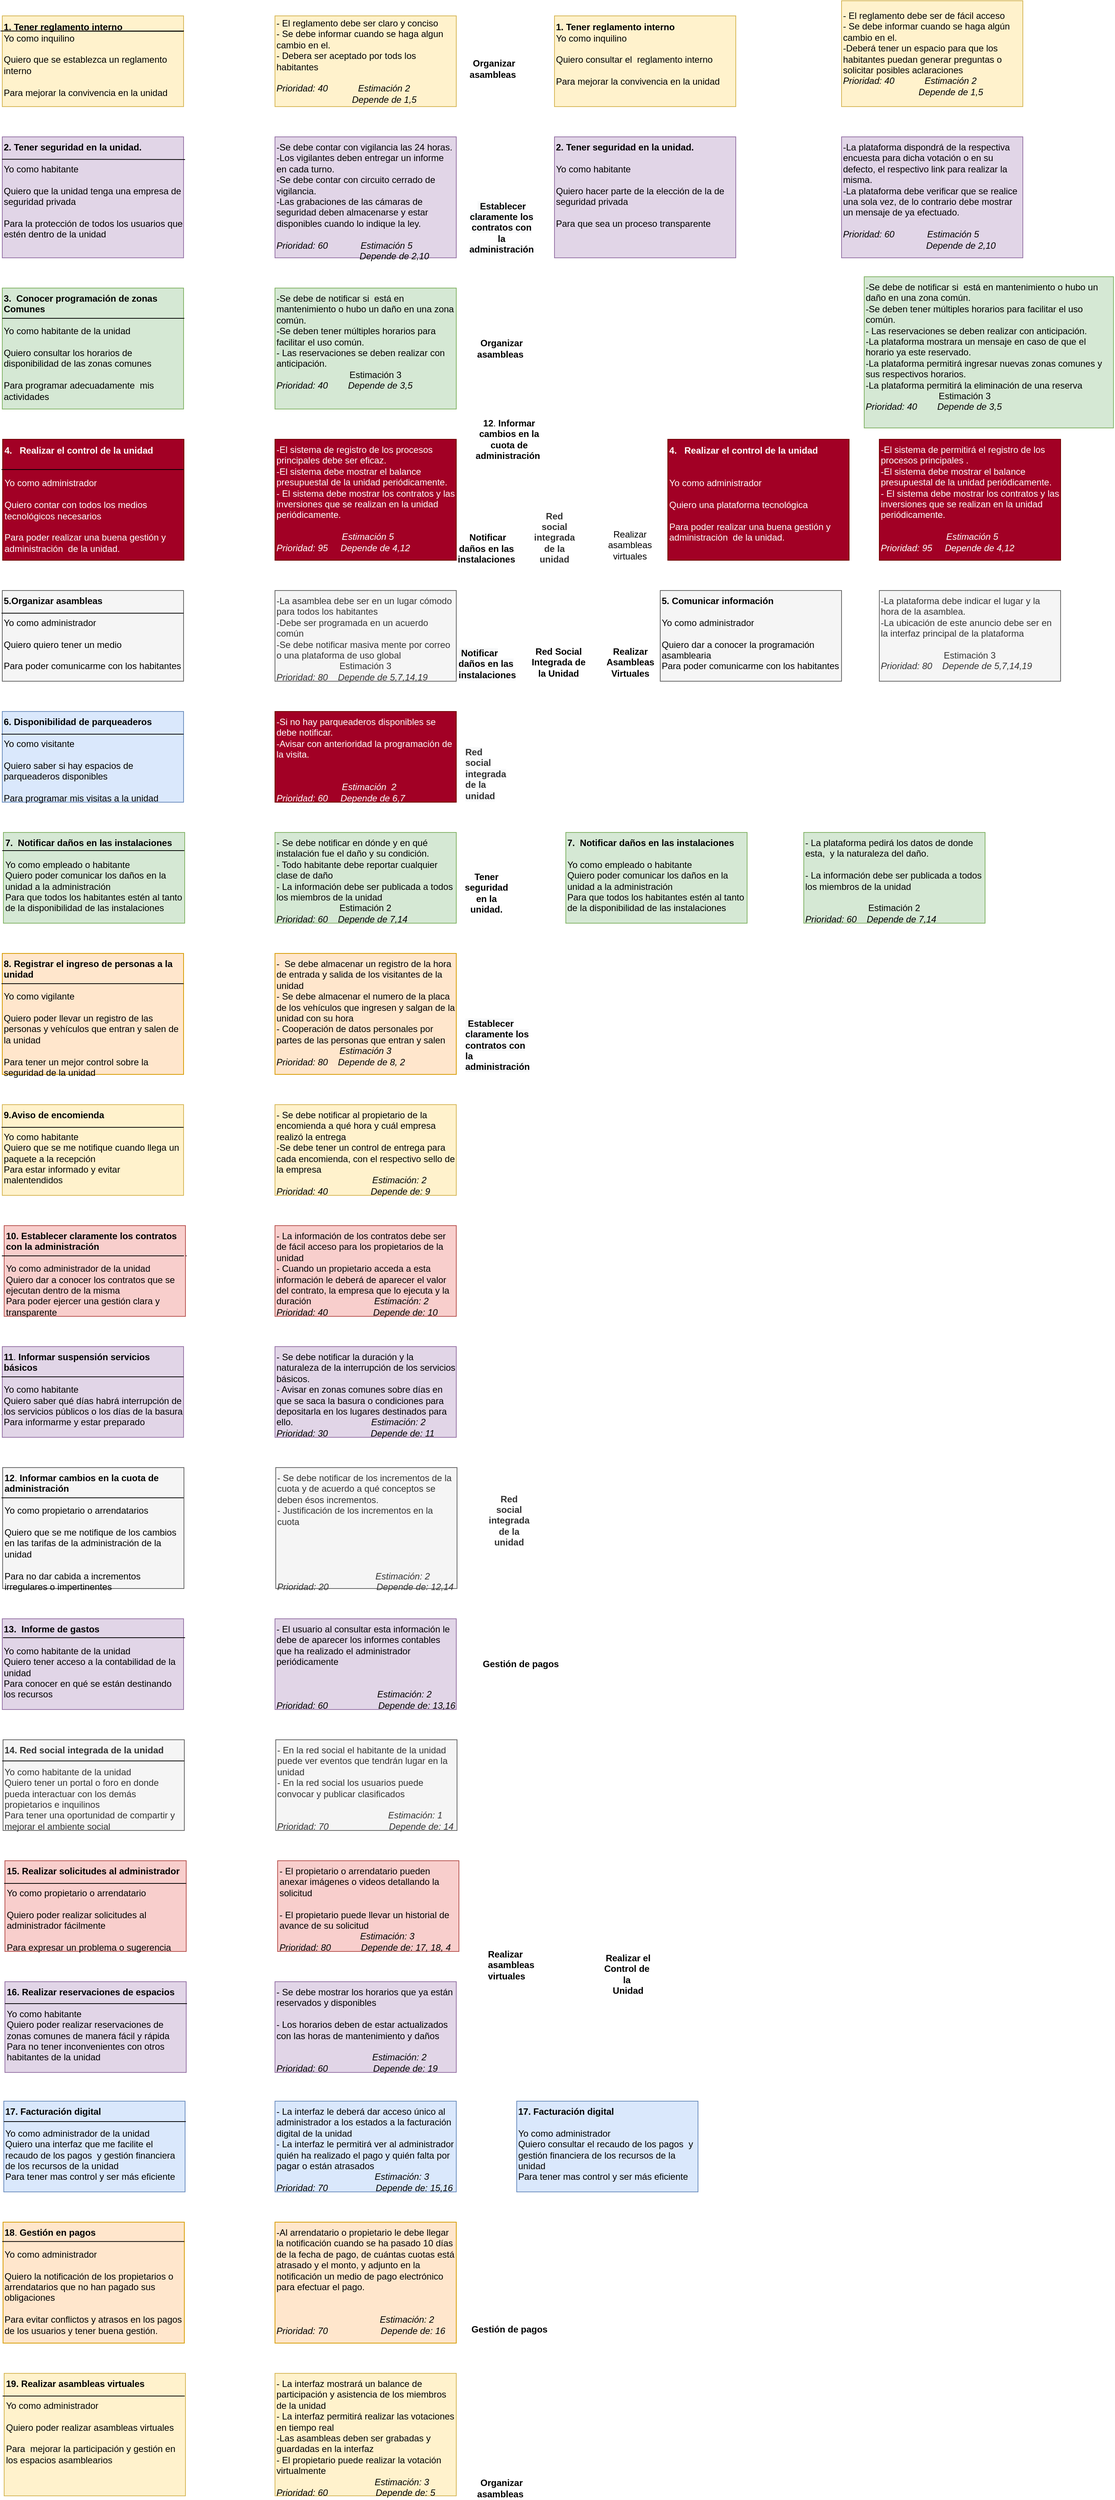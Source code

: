 <mxfile version="13.6.5" type="github">
  <diagram id="wNBqWbaNxDe87QmoSqn4" name="Page-1">
    <mxGraphModel dx="845" dy="347" grid="1" gridSize="10" guides="1" tooltips="1" connect="1" arrows="1" fold="1" page="1" pageScale="1" pageWidth="827" pageHeight="1169" math="0" shadow="0">
      <root>
        <mxCell id="0" />
        <mxCell id="1" parent="0" />
        <mxCell id="svupegZ1BK7ZTZ6G6fqw-2" value="- El reglamento debe ser claro y conciso&lt;br&gt;- Se debe informar cuando se haga algun cambio en el.&lt;br&gt;- Debera ser aceptado por tods los habitantes&lt;br&gt;&lt;br&gt;&lt;i&gt;Prioridad: 40&amp;nbsp; &amp;nbsp; &amp;nbsp; &amp;nbsp; &amp;nbsp; &amp;nbsp; Estimación 2&lt;br&gt;&amp;nbsp; &amp;nbsp; &amp;nbsp; &amp;nbsp; &amp;nbsp; &amp;nbsp; &amp;nbsp; &amp;nbsp; &amp;nbsp; &amp;nbsp; &amp;nbsp; &amp;nbsp; &amp;nbsp; &amp;nbsp; &amp;nbsp; Depende de 1,5&lt;/i&gt;" style="rounded=0;whiteSpace=wrap;html=1;align=left;fillColor=#fff2cc;strokeColor=#d6b656;" parent="1" vertex="1">
          <mxGeometry x="400" y="40" width="240" height="120" as="geometry" />
        </mxCell>
        <mxCell id="svupegZ1BK7ZTZ6G6fqw-10" value="-Se debe contar con vigilancia las 24 horas.&lt;br&gt;-Los vigilantes deben entregar un informe en cada turno.&lt;br&gt;-Se debe contar con circuito cerrado de vigilancia.&lt;br&gt;-Las grabaciones de las cámaras de seguridad deben almacenarse y estar disponibles cuando lo indique la ley.&lt;br&gt;&lt;br&gt;&lt;i&gt;Prioridad: 60&amp;nbsp; &amp;nbsp; &amp;nbsp; &amp;nbsp; &amp;nbsp; &amp;nbsp; &amp;nbsp;Estimación 5&amp;nbsp; &amp;nbsp; &amp;nbsp; &amp;nbsp; &amp;nbsp;&lt;br&gt;&amp;nbsp; &amp;nbsp; &amp;nbsp; &amp;nbsp; &amp;nbsp; &amp;nbsp; &amp;nbsp; &amp;nbsp; &amp;nbsp; &amp;nbsp; &amp;nbsp; &amp;nbsp; &amp;nbsp; &amp;nbsp; &amp;nbsp; &amp;nbsp; &amp;nbsp;Depende de 2,10&lt;br&gt;&lt;br&gt;&lt;/i&gt;" style="rounded=0;whiteSpace=wrap;html=1;align=left;labelPosition=center;verticalLabelPosition=middle;verticalAlign=top;labelBackgroundColor=none;labelBorderColor=none;fillColor=#e1d5e7;strokeColor=#9673a6;" parent="1" vertex="1">
          <mxGeometry x="400" y="200" width="240" height="160" as="geometry" />
        </mxCell>
        <mxCell id="svupegZ1BK7ZTZ6G6fqw-12" value="-Se debe de notificar si&amp;nbsp; está en mantenimiento o hubo un daño en una zona común.&lt;br&gt;-Se deben tener múltiples horarios para facilitar el uso común.&lt;br&gt;- Las reservaciones se deben realizar con anticipación.&lt;br&gt;&amp;nbsp; &amp;nbsp; &amp;nbsp; &amp;nbsp; &amp;nbsp; &amp;nbsp; &amp;nbsp; &amp;nbsp; &amp;nbsp; &amp;nbsp; &amp;nbsp; &amp;nbsp; &amp;nbsp; &amp;nbsp; &amp;nbsp;Estimación 3&lt;br&gt;&lt;i&gt;Prioridad: 40&amp;nbsp; &amp;nbsp; &amp;nbsp; &amp;nbsp; Depende de 3,5&lt;/i&gt;" style="rounded=0;whiteSpace=wrap;html=1;align=left;labelPosition=center;verticalLabelPosition=middle;verticalAlign=top;labelBackgroundColor=none;labelBorderColor=none;fillColor=#d5e8d4;strokeColor=#82b366;" parent="1" vertex="1">
          <mxGeometry x="400" y="400" width="240" height="160" as="geometry" />
        </mxCell>
        <mxCell id="svupegZ1BK7ZTZ6G6fqw-14" value="-El sistema de registro de los procesos principales debe ser eficaz.&lt;br&gt;-El sistema debe mostrar el balance presupuestal de la unidad periódicamente.&lt;br&gt;- El sistema debe mostrar los contratos y las inversiones que se realizan en la unidad periódicamente.&lt;br&gt;&lt;br&gt;&lt;i&gt;&amp;nbsp; &amp;nbsp; &amp;nbsp; &amp;nbsp; &amp;nbsp; &amp;nbsp; &amp;nbsp; &amp;nbsp; &amp;nbsp; &amp;nbsp; &amp;nbsp; &amp;nbsp; &amp;nbsp; Estimación&amp;nbsp;5&lt;br&gt;Prioridad: 95&amp;nbsp; &amp;nbsp; &amp;nbsp;Depende de 4,12&lt;/i&gt;" style="rounded=0;whiteSpace=wrap;html=1;align=left;labelPosition=center;verticalLabelPosition=middle;verticalAlign=top;labelBackgroundColor=none;labelBorderColor=none;fillColor=#a20025;strokeColor=#6F0000;fontColor=#ffffff;" parent="1" vertex="1">
          <mxGeometry x="400" y="600" width="240" height="160" as="geometry" />
        </mxCell>
        <mxCell id="svupegZ1BK7ZTZ6G6fqw-16" value="-La asamblea debe ser en un lugar cómodo para todos los habitantes&lt;br&gt;-Debe ser programada en un acuerdo común&lt;br&gt;-Se debe notificar masiva mente por correo o una plataforma de uso global&lt;br&gt;&amp;nbsp; &amp;nbsp; &amp;nbsp; &amp;nbsp; &amp;nbsp; &amp;nbsp; &amp;nbsp; &amp;nbsp; &amp;nbsp; &amp;nbsp; &amp;nbsp; &amp;nbsp; &amp;nbsp;Estimación 3&amp;nbsp;&lt;br&gt;&lt;i&gt;Prioridad: 80&amp;nbsp; &amp;nbsp; Depende de 5,7,14,19&lt;/i&gt;" style="rounded=0;whiteSpace=wrap;html=1;align=left;labelPosition=center;verticalLabelPosition=middle;verticalAlign=top;labelBackgroundColor=none;labelBorderColor=none;fillColor=#f5f5f5;strokeColor=#666666;fontColor=#333333;" parent="1" vertex="1">
          <mxGeometry x="400" y="800" width="240" height="120" as="geometry" />
        </mxCell>
        <mxCell id="svupegZ1BK7ZTZ6G6fqw-19" value="-Si no hay parqueaderos disponibles se debe notificar.&lt;br&gt;-Avisar con anterioridad la programación de la visita.&lt;br&gt;&lt;br&gt;&lt;i&gt;&lt;br&gt;&amp;nbsp; &amp;nbsp; &amp;nbsp; &amp;nbsp; &amp;nbsp; &amp;nbsp; &amp;nbsp; &amp;nbsp; &amp;nbsp; &amp;nbsp; &amp;nbsp; &amp;nbsp; &amp;nbsp; Estimación&amp;nbsp; 2&amp;nbsp;&lt;br&gt;Prioridad: 60&amp;nbsp; &amp;nbsp; &amp;nbsp;Depende de 6,7&lt;/i&gt;" style="rounded=0;whiteSpace=wrap;html=1;align=left;labelPosition=center;verticalLabelPosition=middle;verticalAlign=top;labelBackgroundColor=none;labelBorderColor=none;fillColor=#a20025;strokeColor=#6F0000;fontColor=#ffffff;" parent="1" vertex="1">
          <mxGeometry x="400" y="960" width="240" height="120" as="geometry" />
        </mxCell>
        <mxCell id="GmmOpCF_TdwQESO5ywc--2" value="- Se debe notificar en dónde y en qué instalación fue el daño y su condición.&lt;br&gt;- Todo habitante debe reportar cualquier clase de daño&lt;br&gt;- La información debe ser publicada a todos los miembros de la unidad&lt;br&gt;&amp;nbsp; &amp;nbsp; &amp;nbsp; &amp;nbsp; &amp;nbsp; &amp;nbsp; &amp;nbsp; &amp;nbsp; &amp;nbsp; &amp;nbsp; &amp;nbsp; &amp;nbsp; &amp;nbsp;Estimación 2&lt;br&gt;&lt;i&gt;Prioridad: 60&amp;nbsp; &amp;nbsp; Depende de 7,14&lt;/i&gt;" style="rounded=0;whiteSpace=wrap;html=1;align=left;labelPosition=center;verticalLabelPosition=middle;verticalAlign=top;labelBackgroundColor=none;labelBorderColor=none;fillColor=#d5e8d4;strokeColor=#82b366;" parent="1" vertex="1">
          <mxGeometry x="400" y="1120" width="240" height="120" as="geometry" />
        </mxCell>
        <mxCell id="GmmOpCF_TdwQESO5ywc--4" value="-&amp;nbsp; Se debe almacenar un registro de la hora de entrada y salida de los visitantes de la unidad&amp;nbsp;&lt;br&gt;- Se debe almacenar el numero de la placa de los vehículos que ingresen y salgan de la unidad con su hora&lt;br&gt;- Cooperación de datos personales por partes de las personas que entran y salen&amp;nbsp;&lt;br&gt;&lt;i&gt;&amp;nbsp; &amp;nbsp; &amp;nbsp; &amp;nbsp; &amp;nbsp; &amp;nbsp; &amp;nbsp; &amp;nbsp; &amp;nbsp; &amp;nbsp; &amp;nbsp; &amp;nbsp; &amp;nbsp;Estimación 3&lt;br&gt;Prioridad: 80&amp;nbsp; &amp;nbsp; Depende de 8, 2&lt;/i&gt;" style="rounded=0;whiteSpace=wrap;html=1;align=left;labelPosition=center;verticalLabelPosition=middle;verticalAlign=top;labelBackgroundColor=none;labelBorderColor=none;fillColor=#ffe6cc;strokeColor=#d79b00;" parent="1" vertex="1">
          <mxGeometry x="400" y="1280" width="240" height="160" as="geometry" />
        </mxCell>
        <mxCell id="GmmOpCF_TdwQESO5ywc--6" value="- Se debe notificar al propietario de la encomienda a qué hora y cuál empresa realizó la entrega&amp;nbsp;&lt;br&gt;-Se debe tener un control de entrega para cada encomienda, con el respectivo sello de la empresa&lt;br&gt;&amp;nbsp; &amp;nbsp; &amp;nbsp; &amp;nbsp; &amp;nbsp; &amp;nbsp; &amp;nbsp; &amp;nbsp; &amp;nbsp; &amp;nbsp; &amp;nbsp; &amp;nbsp; &amp;nbsp; &amp;nbsp; &amp;nbsp; &amp;nbsp; &amp;nbsp; &amp;nbsp; &amp;nbsp; &lt;i&gt;Estimación: 2&lt;/i&gt;&lt;br&gt;&lt;i&gt;Prioridad: 40&amp;nbsp; &amp;nbsp; &amp;nbsp; &amp;nbsp; &amp;nbsp; &amp;nbsp; &amp;nbsp; &amp;nbsp; &amp;nbsp;Depende de: 9&lt;/i&gt;" style="rounded=0;whiteSpace=wrap;html=1;align=left;labelPosition=center;verticalLabelPosition=middle;verticalAlign=top;labelBackgroundColor=none;labelBorderColor=none;fillColor=#fff2cc;strokeColor=#d6b656;" parent="1" vertex="1">
          <mxGeometry x="400" y="1480" width="240" height="120" as="geometry" />
        </mxCell>
        <mxCell id="wmToTJCJ_HMqrvunaIP7-2" value="- La información de los contratos debe ser de fácil acceso para los propietarios de la unidad&amp;nbsp;&lt;br&gt;- Cuando un propietario acceda a esta información le deberá de aparecer el valor del contrato, la empresa que lo ejecuta y la duración&amp;nbsp; &amp;nbsp; &amp;nbsp; &amp;nbsp; &amp;nbsp; &amp;nbsp; &amp;nbsp; &amp;nbsp; &amp;nbsp; &amp;nbsp; &amp;nbsp; &amp;nbsp; &amp;nbsp;&lt;i&gt;Estimación: 2&lt;/i&gt;&lt;br&gt;&lt;i&gt;Prioridad: 40&amp;nbsp; &amp;nbsp; &amp;nbsp; &amp;nbsp; &amp;nbsp; &amp;nbsp; &amp;nbsp; &amp;nbsp; &amp;nbsp; Depende de: 10&lt;/i&gt;" style="rounded=0;whiteSpace=wrap;html=1;align=left;labelPosition=center;verticalLabelPosition=middle;verticalAlign=top;labelBackgroundColor=none;labelBorderColor=none;fillColor=#f8cecc;strokeColor=#b85450;" parent="1" vertex="1">
          <mxGeometry x="400" y="1640" width="240" height="120" as="geometry" />
        </mxCell>
        <mxCell id="GmmOpCF_TdwQESO5ywc--8" value="- Se debe notificar la duración y la naturaleza de la interrupción de los servicios básicos.&lt;br&gt;- Avisar en zonas comunes sobre días en que se saca la basura o condiciones para depositarla en los lugares destinados para ello.&amp;nbsp; &amp;nbsp; &amp;nbsp; &amp;nbsp; &amp;nbsp; &amp;nbsp; &amp;nbsp; &amp;nbsp; &amp;nbsp; &amp;nbsp; &amp;nbsp; &amp;nbsp; &amp;nbsp; &amp;nbsp; &amp;nbsp; &amp;nbsp;&lt;i&gt;Estimación: 2&lt;br&gt;Prioridad: 30&amp;nbsp; &amp;nbsp; &amp;nbsp; &amp;nbsp; &amp;nbsp; &amp;nbsp; &amp;nbsp; &amp;nbsp; &amp;nbsp;Depende de: 11&lt;/i&gt;" style="rounded=0;whiteSpace=wrap;html=1;align=left;labelPosition=center;verticalLabelPosition=middle;verticalAlign=top;labelBackgroundColor=none;labelBorderColor=none;fillColor=#e1d5e7;strokeColor=#9673a6;" parent="1" vertex="1">
          <mxGeometry x="400" y="1800" width="240" height="120" as="geometry" />
        </mxCell>
        <mxCell id="GmmOpCF_TdwQESO5ywc--10" value="- Se debe notificar de los incrementos de la cuota y de acuerdo a qué conceptos se deben ésos incrementos.&lt;br&gt;- Justificación de los incrementos en la cuota&lt;br&gt;&lt;br&gt;&lt;br&gt;&lt;br&gt;&lt;br&gt;&amp;nbsp; &amp;nbsp; &amp;nbsp; &amp;nbsp; &amp;nbsp; &amp;nbsp; &amp;nbsp; &amp;nbsp; &amp;nbsp; &amp;nbsp; &amp;nbsp; &amp;nbsp; &amp;nbsp; &amp;nbsp; &amp;nbsp; &amp;nbsp; &amp;nbsp; &amp;nbsp; &amp;nbsp; &amp;nbsp;&lt;i&gt;Estimación: 2&lt;/i&gt;&lt;br&gt;&lt;i&gt;Prioridad: 20&amp;nbsp; &amp;nbsp; &amp;nbsp; &amp;nbsp; &amp;nbsp; &amp;nbsp; &amp;nbsp; &amp;nbsp; &amp;nbsp; &amp;nbsp;Depende de: 12,14&amp;nbsp; &amp;nbsp; &amp;nbsp; &amp;nbsp; &amp;nbsp; &amp;nbsp; &amp;nbsp; &amp;nbsp; &amp;nbsp; &amp;nbsp;&lt;/i&gt;" style="rounded=0;whiteSpace=wrap;html=1;align=left;labelPosition=center;verticalLabelPosition=middle;verticalAlign=top;labelBackgroundColor=none;labelBorderColor=none;fillColor=#f5f5f5;strokeColor=#666666;fontColor=#333333;" parent="1" vertex="1">
          <mxGeometry x="401" y="1960" width="240" height="160" as="geometry" />
        </mxCell>
        <mxCell id="EFDIbAfgCz1s7sX5n9Mg-2" value="- El usuario al consultar esta información le debe de aparecer los informes contables que ha realizado el administrador periódicamente&lt;br&gt;&lt;br&gt;&lt;br&gt;&amp;nbsp; &amp;nbsp; &amp;nbsp; &amp;nbsp; &amp;nbsp; &amp;nbsp; &amp;nbsp; &amp;nbsp; &amp;nbsp; &amp;nbsp; &amp;nbsp; &amp;nbsp; &amp;nbsp; &amp;nbsp; &amp;nbsp; &amp;nbsp; &amp;nbsp; &amp;nbsp; &amp;nbsp; &amp;nbsp; &lt;i&gt;Estimación: 2&lt;/i&gt;&lt;br&gt;&lt;i&gt;Prioridad: 60&amp;nbsp; &amp;nbsp; &amp;nbsp; &amp;nbsp; &amp;nbsp; &amp;nbsp; &amp;nbsp; &amp;nbsp; &amp;nbsp; &amp;nbsp; Depende de: 13,16&lt;/i&gt;" style="rounded=0;whiteSpace=wrap;html=1;align=left;labelPosition=center;verticalLabelPosition=middle;verticalAlign=top;labelBackgroundColor=none;labelBorderColor=none;fillColor=#e1d5e7;strokeColor=#9673a6;" parent="1" vertex="1">
          <mxGeometry x="400" y="2160" width="240" height="120" as="geometry" />
        </mxCell>
        <mxCell id="EFDIbAfgCz1s7sX5n9Mg-3" value="- En la red social el habitante de la unidad puede ver eventos que tendrán lugar en la unidad&lt;br&gt;- En la red social los usuarios puede convocar y publicar clasificados&lt;br&gt;&lt;br&gt;&amp;nbsp; &amp;nbsp; &amp;nbsp; &amp;nbsp; &amp;nbsp; &amp;nbsp; &amp;nbsp; &amp;nbsp; &amp;nbsp; &amp;nbsp; &amp;nbsp; &amp;nbsp; &amp;nbsp; &amp;nbsp; &amp;nbsp; &amp;nbsp; &amp;nbsp; &amp;nbsp; &amp;nbsp; &amp;nbsp; &amp;nbsp; &amp;nbsp; &lt;i&gt;Estimación: 1&lt;br&gt;Prioridad: 70&amp;nbsp; &amp;nbsp; &amp;nbsp; &amp;nbsp; &amp;nbsp; &amp;nbsp; &amp;nbsp; &amp;nbsp; &amp;nbsp; &amp;nbsp; &amp;nbsp; &amp;nbsp; Depende de: 14&lt;/i&gt;" style="rounded=0;whiteSpace=wrap;html=1;align=left;labelPosition=center;verticalLabelPosition=middle;verticalAlign=top;labelBackgroundColor=none;labelBorderColor=none;fillColor=#f5f5f5;strokeColor=#666666;fontColor=#333333;" parent="1" vertex="1">
          <mxGeometry x="401" y="2320" width="240" height="120" as="geometry" />
        </mxCell>
        <mxCell id="fJNXB6Iudmitxb3w2NpN-2" value="- La interfaz le deberá dar acceso único al administrador a los estados a la facturación digital de la unidad&lt;br&gt;- La interfaz le permitirá ver al administrador quién ha realizado el pago y quién falta por pagar o están atrasados&lt;br&gt;&amp;nbsp; &amp;nbsp; &amp;nbsp; &amp;nbsp; &amp;nbsp; &amp;nbsp; &amp;nbsp; &amp;nbsp; &amp;nbsp; &amp;nbsp; &amp;nbsp; &amp;nbsp; &amp;nbsp; &amp;nbsp; &amp;nbsp; &amp;nbsp; &amp;nbsp; &amp;nbsp; &amp;nbsp; &amp;nbsp;&lt;i&gt;Estimación: 3&lt;br&gt;Prioridad: 70&amp;nbsp; &amp;nbsp; &amp;nbsp; &amp;nbsp; &amp;nbsp; &amp;nbsp; &amp;nbsp; &amp;nbsp; &amp;nbsp; &amp;nbsp;Depende de: 15,16&lt;/i&gt;" style="rounded=0;whiteSpace=wrap;html=1;align=left;labelPosition=center;verticalLabelPosition=middle;verticalAlign=top;labelBackgroundColor=none;labelBorderColor=none;fillColor=#dae8fc;strokeColor=#6c8ebf;" parent="1" vertex="1">
          <mxGeometry x="400" y="2798" width="240" height="120" as="geometry" />
        </mxCell>
        <mxCell id="fJNXB6Iudmitxb3w2NpN-3" value="-Al arrendatario o propietario le debe llegar la notificación cuando se ha pasado 10 días de la fecha de pago, de cuántas cuotas está atrasado y el monto, y&amp;nbsp;adjunto en la notificación un medio de pago electrónico para efectuar el pago.&lt;br&gt;&lt;br&gt;&lt;br&gt;&amp;nbsp; &amp;nbsp; &amp;nbsp; &amp;nbsp; &amp;nbsp; &amp;nbsp; &amp;nbsp; &amp;nbsp; &amp;nbsp; &amp;nbsp; &amp;nbsp; &amp;nbsp; &amp;nbsp; &amp;nbsp; &amp;nbsp; &amp;nbsp; &amp;nbsp; &amp;nbsp; &amp;nbsp; &amp;nbsp; &amp;nbsp;&lt;i&gt;Estimación: 2&lt;br&gt;Prioridad: 70&amp;nbsp; &amp;nbsp; &amp;nbsp; &amp;nbsp; &amp;nbsp; &amp;nbsp; &amp;nbsp; &amp;nbsp; &amp;nbsp; &amp;nbsp; &amp;nbsp;Depende de: 16&lt;/i&gt;&lt;br&gt;" style="rounded=0;whiteSpace=wrap;html=1;align=left;labelPosition=center;verticalLabelPosition=middle;verticalAlign=top;labelBackgroundColor=none;labelBorderColor=none;fillColor=#ffe6cc;strokeColor=#d79b00;" parent="1" vertex="1">
          <mxGeometry x="400" y="2958" width="240" height="160" as="geometry" />
        </mxCell>
        <mxCell id="KY7rtoQUxeBR3fSWKeVi-1" value="," style="text;html=1;align=center;verticalAlign=middle;resizable=0;points=[];autosize=1;" parent="1" vertex="1">
          <mxGeometry x="390" y="3188" width="20" height="20" as="geometry" />
        </mxCell>
        <mxCell id="EFDIbAfgCz1s7sX5n9Mg-9" value="&lt;b&gt;19.&lt;/b&gt; &lt;b&gt;Realizar asambleas virtuales&lt;/b&gt;&lt;br&gt;&lt;br&gt;Yo como administrador&lt;br&gt;&amp;nbsp;&lt;br&gt;Quiero poder realizar asambleas virtuales&lt;br&gt;&lt;br&gt;Para&amp;nbsp; mejorar la participación y gestión en los espacios asamblearios" style="rounded=0;whiteSpace=wrap;html=1;align=left;labelPosition=center;verticalLabelPosition=middle;verticalAlign=top;labelBackgroundColor=none;labelBorderColor=none;fillColor=#fff2cc;strokeColor=#d6b656;" parent="1" vertex="1">
          <mxGeometry x="41.5" y="3158" width="240" height="162" as="geometry" />
        </mxCell>
        <mxCell id="KY7rtoQUxeBR3fSWKeVi-39" value="" style="group" parent="1" vertex="1" connectable="0">
          <mxGeometry x="39" y="2160" width="242" height="120" as="geometry" />
        </mxCell>
        <mxCell id="GmmOpCF_TdwQESO5ywc--11" value="&lt;b&gt;13.&lt;/b&gt;&amp;nbsp; &lt;b&gt;Informe de gastos&lt;/b&gt;&amp;nbsp;&lt;br&gt;&lt;br&gt;Yo como habitante de la unidad&lt;br&gt;Quiero tener acceso a la contabilidad de la unidad&lt;br&gt;Para conocer en qué se están destinando los recursos&amp;nbsp;" style="rounded=0;whiteSpace=wrap;html=1;align=left;labelPosition=center;verticalLabelPosition=middle;verticalAlign=top;labelBackgroundColor=none;labelBorderColor=none;fillColor=#e1d5e7;strokeColor=#9673a6;" parent="KY7rtoQUxeBR3fSWKeVi-39" vertex="1">
          <mxGeometry width="240" height="120" as="geometry" />
        </mxCell>
        <mxCell id="KY7rtoQUxeBR3fSWKeVi-16" value="" style="endArrow=none;html=1;entryX=1;entryY=1;entryDx=0;entryDy=0;" parent="KY7rtoQUxeBR3fSWKeVi-39" edge="1">
          <mxGeometry width="50" height="50" relative="1" as="geometry">
            <mxPoint x="1" y="25" as="sourcePoint" />
            <mxPoint x="242" y="25" as="targetPoint" />
          </mxGeometry>
        </mxCell>
        <mxCell id="KY7rtoQUxeBR3fSWKeVi-40" value="" style="group" parent="1" vertex="1" connectable="0">
          <mxGeometry x="39" y="2320" width="241" height="120" as="geometry" />
        </mxCell>
        <mxCell id="GmmOpCF_TdwQESO5ywc--12" value="&lt;b&gt;14. Red social integrada de la unidad&lt;/b&gt;&lt;br&gt;&lt;br&gt;Yo como habitante de la unidad&lt;br&gt;Quiero tener un portal o foro en donde pueda interactuar con los demás propietarios e inquilinos&lt;br&gt;Para tener una oportunidad de compartir y mejorar el ambiente social" style="rounded=0;whiteSpace=wrap;html=1;align=left;labelPosition=center;verticalLabelPosition=middle;verticalAlign=top;labelBackgroundColor=none;labelBorderColor=none;fillColor=#f5f5f5;strokeColor=#666666;fontColor=#333333;" parent="KY7rtoQUxeBR3fSWKeVi-40" vertex="1">
          <mxGeometry x="1" width="240" height="120" as="geometry" />
        </mxCell>
        <mxCell id="KY7rtoQUxeBR3fSWKeVi-17" value="" style="endArrow=none;html=1;entryX=1;entryY=1;entryDx=0;entryDy=0;" parent="KY7rtoQUxeBR3fSWKeVi-40" edge="1">
          <mxGeometry width="50" height="50" relative="1" as="geometry">
            <mxPoint y="28" as="sourcePoint" />
            <mxPoint x="241" y="28" as="targetPoint" />
          </mxGeometry>
        </mxCell>
        <mxCell id="KY7rtoQUxeBR3fSWKeVi-41" value="" style="group" parent="1" vertex="1" connectable="0">
          <mxGeometry x="41" y="2798" width="242" height="120" as="geometry" />
        </mxCell>
        <mxCell id="GmmOpCF_TdwQESO5ywc--14" value="&lt;b&gt;17.&amp;nbsp;Facturación digital&lt;/b&gt;&lt;br&gt;&lt;br&gt;Yo como administrador de la unidad&amp;nbsp;&lt;br&gt;Quiero una interfaz que me facilite el recaudo de los pagos&amp;nbsp; y gestión financiera de los recursos de la unidad&amp;nbsp;&lt;br&gt;Para tener mas control y ser más eficiente" style="rounded=0;whiteSpace=wrap;html=1;align=left;labelPosition=center;verticalLabelPosition=middle;verticalAlign=top;labelBackgroundColor=none;labelBorderColor=none;fillColor=#dae8fc;strokeColor=#6c8ebf;" parent="KY7rtoQUxeBR3fSWKeVi-41" vertex="1">
          <mxGeometry width="240" height="120" as="geometry" />
        </mxCell>
        <mxCell id="KY7rtoQUxeBR3fSWKeVi-18" value="" style="endArrow=none;html=1;entryX=1;entryY=1;entryDx=0;entryDy=0;" parent="KY7rtoQUxeBR3fSWKeVi-41" edge="1">
          <mxGeometry width="50" height="50" relative="1" as="geometry">
            <mxPoint y="27" as="sourcePoint" />
            <mxPoint x="241" y="27" as="targetPoint" />
          </mxGeometry>
        </mxCell>
        <mxCell id="KY7rtoQUxeBR3fSWKeVi-42" value="" style="group" parent="1" vertex="1" connectable="0">
          <mxGeometry x="39" y="2958" width="241" height="160" as="geometry" />
        </mxCell>
        <mxCell id="GmmOpCF_TdwQESO5ywc--15" value="&lt;b&gt;18&lt;/b&gt;. &lt;b&gt;Gestión en pagos&lt;/b&gt;&lt;br&gt;&lt;br&gt;Yo como administrador&lt;br&gt;&amp;nbsp;&lt;br&gt;Quiero la notificación de los propietarios o arrendatarios que no han pagado sus obligaciones&lt;br&gt;&lt;br&gt;Para evitar conflictos y atrasos en los pagos de los usuarios y tener buena gestión." style="rounded=0;whiteSpace=wrap;html=1;align=left;labelPosition=center;verticalLabelPosition=middle;verticalAlign=top;labelBackgroundColor=none;labelBorderColor=none;fillColor=#ffe6cc;strokeColor=#d79b00;" parent="KY7rtoQUxeBR3fSWKeVi-42" vertex="1">
          <mxGeometry x="1" width="240" height="160" as="geometry" />
        </mxCell>
        <mxCell id="KY7rtoQUxeBR3fSWKeVi-19" value="" style="endArrow=none;html=1;entryX=1;entryY=1;entryDx=0;entryDy=0;" parent="KY7rtoQUxeBR3fSWKeVi-42" edge="1">
          <mxGeometry width="50" height="50" relative="1" as="geometry">
            <mxPoint y="25.667" as="sourcePoint" />
            <mxPoint x="241" y="25.667" as="targetPoint" />
          </mxGeometry>
        </mxCell>
        <mxCell id="EFDIbAfgCz1s7sX5n9Mg-10" value="- La interfaz mostrará un balance de participación y asistencia de los miembros de la unidad&lt;br&gt;- La interfaz permitirá realizar las votaciones en tiempo real&lt;br&gt;-Las asambleas deben ser grabadas y guardadas en la interfaz&lt;br&gt;- El propietario puede realizar la votación virtualmente&lt;br&gt;&amp;nbsp; &amp;nbsp; &amp;nbsp; &amp;nbsp; &amp;nbsp; &amp;nbsp; &amp;nbsp; &amp;nbsp; &amp;nbsp; &amp;nbsp; &amp;nbsp; &amp;nbsp; &amp;nbsp; &amp;nbsp; &amp;nbsp; &amp;nbsp; &amp;nbsp; &amp;nbsp; &amp;nbsp; &amp;nbsp;&lt;i&gt;Estimación: 3&lt;br&gt;Prioridad: 60&amp;nbsp; &amp;nbsp; &amp;nbsp; &amp;nbsp; &amp;nbsp; &amp;nbsp; &amp;nbsp; &amp;nbsp; &amp;nbsp; &amp;nbsp;Depende de: 5&lt;/i&gt;" style="rounded=0;whiteSpace=wrap;html=1;align=left;labelPosition=center;verticalLabelPosition=middle;verticalAlign=top;labelBackgroundColor=none;labelBorderColor=none;fillColor=#fff2cc;strokeColor=#d6b656;" parent="1" vertex="1">
          <mxGeometry x="400" y="3158" width="240" height="162" as="geometry" />
        </mxCell>
        <mxCell id="fJNXB6Iudmitxb3w2NpN-7" value="&lt;b style=&quot;text-align: left&quot;&gt;Organizar asambleas&amp;nbsp;&lt;/b&gt;" style="text;html=1;strokeColor=none;fillColor=none;align=center;verticalAlign=middle;whiteSpace=wrap;rounded=0;" parent="1" vertex="1">
          <mxGeometry x="670" y="100" width="40" height="20" as="geometry" />
        </mxCell>
        <mxCell id="fJNXB6Iudmitxb3w2NpN-8" value="&#xa;&#xa;&lt;b style=&quot;color: rgb(0, 0, 0); font-family: helvetica; font-size: 12px; font-style: normal; letter-spacing: normal; text-align: left; text-indent: 0px; text-transform: none; word-spacing: 0px; background-color: rgb(248, 249, 250);&quot;&gt;&lt;span&gt;&amp;nbsp;&lt;/span&gt;Establecer claramente los contratos con la administración&lt;/b&gt;&#xa;&#xa;" style="text;html=1;strokeColor=none;fillColor=none;align=center;verticalAlign=middle;whiteSpace=wrap;rounded=0;" parent="1" vertex="1">
          <mxGeometry x="680" y="310" width="40" height="20" as="geometry" />
        </mxCell>
        <mxCell id="fJNXB6Iudmitxb3w2NpN-9" value="&lt;b style=&quot;text-align: left&quot;&gt;Organizar asambleas&amp;nbsp;&lt;/b&gt;" style="text;html=1;strokeColor=none;fillColor=none;align=center;verticalAlign=middle;whiteSpace=wrap;rounded=0;" parent="1" vertex="1">
          <mxGeometry x="680" y="470" width="40" height="20" as="geometry" />
        </mxCell>
        <mxCell id="fJNXB6Iudmitxb3w2NpN-10" value="&lt;b style=&quot;text-align: left&quot;&gt;12&lt;/b&gt;&lt;span style=&quot;text-align: left&quot;&gt;.&amp;nbsp;&lt;/span&gt;&lt;b style=&quot;text-align: left&quot;&gt;Informar cambios en la cuota de administración&amp;nbsp;&lt;/b&gt;" style="text;html=1;strokeColor=none;fillColor=none;align=center;verticalAlign=middle;whiteSpace=wrap;rounded=0;" parent="1" vertex="1">
          <mxGeometry x="690" y="590" width="40" height="20" as="geometry" />
        </mxCell>
        <mxCell id="fJNXB6Iudmitxb3w2NpN-12" value="&lt;br&gt;&lt;br&gt;&lt;b style=&quot;font-family: &amp;#34;helvetica&amp;#34; ; text-align: left&quot;&gt;&amp;nbsp;Notificar daños en las instalaciones&lt;/b&gt;" style="text;html=1;strokeColor=none;fillColor=none;align=center;verticalAlign=middle;whiteSpace=wrap;rounded=0;" parent="1" vertex="1">
          <mxGeometry x="660" y="720" width="40" height="20" as="geometry" />
        </mxCell>
        <mxCell id="fJNXB6Iudmitxb3w2NpN-13" value="&lt;b style=&quot;color: rgb(51 , 51 , 51) ; text-align: left&quot;&gt;Red social integrada de la unidad&lt;/b&gt;" style="text;html=1;strokeColor=none;fillColor=none;align=center;verticalAlign=middle;whiteSpace=wrap;rounded=0;" parent="1" vertex="1">
          <mxGeometry x="750" y="720" width="40" height="20" as="geometry" />
        </mxCell>
        <mxCell id="fJNXB6Iudmitxb3w2NpN-14" value="&lt;br style=&quot;color: rgb(0, 0, 0); font-family: helvetica; font-size: 12px; font-style: normal; font-weight: 400; letter-spacing: normal; text-align: center; text-indent: 0px; text-transform: none; word-spacing: 0px; background-color: rgb(248, 249, 250);&quot;&gt;&lt;br style=&quot;color: rgb(0, 0, 0); font-family: helvetica; font-size: 12px; font-style: normal; font-weight: 400; letter-spacing: normal; text-align: center; text-indent: 0px; text-transform: none; word-spacing: 0px; background-color: rgb(248, 249, 250);&quot;&gt;&lt;b style=&quot;color: rgb(0, 0, 0); font-size: 12px; font-style: normal; letter-spacing: normal; text-indent: 0px; text-transform: none; word-spacing: 0px; background-color: rgb(248, 249, 250); font-family: helvetica; text-align: left;&quot;&gt;&amp;nbsp;Notificar daños en las instalaciones&lt;/b&gt;" style="text;whiteSpace=wrap;html=1;" parent="1" vertex="1">
          <mxGeometry x="641" y="840" width="59" height="60" as="geometry" />
        </mxCell>
        <mxCell id="fJNXB6Iudmitxb3w2NpN-15" value="&lt;b style=&quot;font-family: helvetica; font-size: 12px; font-style: normal; letter-spacing: normal; text-indent: 0px; text-transform: none; word-spacing: 0px; background-color: rgb(248, 249, 250); color: rgb(51, 51, 51); text-align: left;&quot;&gt;Red social integrada de la unidad&lt;/b&gt;" style="text;whiteSpace=wrap;html=1;" parent="1" vertex="1">
          <mxGeometry x="650" y="1000" width="50" height="30" as="geometry" />
        </mxCell>
        <mxCell id="fJNXB6Iudmitxb3w2NpN-24" value="&lt;b style=&quot;text-align: left&quot;&gt;Tener seguridad en la unidad.&lt;/b&gt;" style="text;html=1;strokeColor=none;fillColor=none;align=center;verticalAlign=middle;whiteSpace=wrap;rounded=0;" parent="1" vertex="1">
          <mxGeometry x="660" y="1190" width="40" height="20" as="geometry" />
        </mxCell>
        <mxCell id="EFDIbAfgCz1s7sX5n9Mg-11" value="&lt;b&gt;15.&lt;/b&gt; &lt;b&gt;Realizar solicitudes al administrador&lt;/b&gt;&lt;br&gt;&lt;br&gt;Yo como propietario o arrendatario&lt;br&gt;&amp;nbsp;&lt;br&gt;Quiero poder realizar solicitudes al administrador fácilmente&lt;br&gt;&lt;br&gt;Para expresar un problema o sugerencia&amp;nbsp;" style="rounded=0;whiteSpace=wrap;html=1;align=left;labelPosition=center;verticalLabelPosition=middle;verticalAlign=top;labelBackgroundColor=none;labelBorderColor=none;fillColor=#f8cecc;strokeColor=#b85450;" parent="1" vertex="1">
          <mxGeometry x="42.5" y="2480" width="240" height="120" as="geometry" />
        </mxCell>
        <mxCell id="fJNXB6Iudmitxb3w2NpN-26" value="&lt;span style=&quot;text-align: left&quot;&gt;Realizar asambleas virtuales&lt;/span&gt;" style="text;html=1;strokeColor=none;fillColor=none;align=center;verticalAlign=middle;whiteSpace=wrap;rounded=0;" parent="1" vertex="1">
          <mxGeometry x="850" y="730" width="40" height="20" as="geometry" />
        </mxCell>
        <mxCell id="EFDIbAfgCz1s7sX5n9Mg-12" value="- El propietario o arrendatario pueden anexar imágenes o videos detallando la solicitud&lt;br&gt;&lt;br&gt;- El propietario puede llevar un historial de avance de su solicitud&lt;br&gt;&lt;i&gt;&amp;nbsp; &amp;nbsp; &amp;nbsp; &amp;nbsp; &amp;nbsp; &amp;nbsp; &amp;nbsp; &amp;nbsp; &amp;nbsp; &amp;nbsp; &amp;nbsp; &amp;nbsp; &amp;nbsp; &amp;nbsp; &amp;nbsp; &amp;nbsp; Estimación: 3&lt;br&gt;Prioridad: 80&amp;nbsp; &amp;nbsp; &amp;nbsp; &amp;nbsp; &amp;nbsp; &amp;nbsp; Depende de: 17, 18, 4&lt;/i&gt;" style="rounded=0;whiteSpace=wrap;html=1;align=left;labelPosition=center;verticalLabelPosition=middle;verticalAlign=top;labelBackgroundColor=none;labelBorderColor=none;fillColor=#f8cecc;strokeColor=#b85450;" parent="1" vertex="1">
          <mxGeometry x="403.5" y="2480" width="240" height="120" as="geometry" />
        </mxCell>
        <mxCell id="EFDIbAfgCz1s7sX5n9Mg-13" value="&lt;b&gt;16. Realizar reservaciones de espacios&lt;/b&gt;&lt;br&gt;&lt;br&gt;Yo como habitante&amp;nbsp;&lt;br&gt;Quiero poder realizar reservaciones de zonas comunes de manera fácil y rápida&lt;br&gt;Para no tener inconvenientes con otros habitantes de la unidad" style="rounded=0;whiteSpace=wrap;html=1;align=left;labelPosition=center;verticalLabelPosition=middle;verticalAlign=top;labelBackgroundColor=none;labelBorderColor=none;fillColor=#e1d5e7;strokeColor=#9673a6;" parent="1" vertex="1">
          <mxGeometry x="42.5" y="2640" width="240" height="120" as="geometry" />
        </mxCell>
        <mxCell id="fJNXB6Iudmitxb3w2NpN-28" value="&lt;br style=&quot;color: rgb(0, 0, 0); font-family: helvetica; font-size: 12px; font-style: normal; font-weight: 400; letter-spacing: normal; text-align: center; text-indent: 0px; text-transform: none; word-spacing: 0px; background-color: rgb(248, 249, 250);&quot;&gt;&lt;br style=&quot;color: rgb(0, 0, 0); font-family: helvetica; font-size: 12px; font-style: normal; font-weight: 400; letter-spacing: normal; text-align: center; text-indent: 0px; text-transform: none; word-spacing: 0px; background-color: rgb(248, 249, 250);&quot;&gt;&lt;b style=&quot;color: rgb(0, 0, 0); font-size: 12px; font-style: normal; letter-spacing: normal; text-indent: 0px; text-transform: none; word-spacing: 0px; font-family: helvetica; text-align: left; background-color: rgb(248, 249, 250);&quot;&gt;&lt;span&gt;&amp;nbsp;&lt;/span&gt;Establecer claramente los contratos con la administración&lt;/b&gt;&lt;br style=&quot;color: rgb(0, 0, 0); font-family: helvetica; font-size: 12px; font-style: normal; font-weight: 400; letter-spacing: normal; text-align: center; text-indent: 0px; text-transform: none; word-spacing: 0px; background-color: rgb(248, 249, 250);&quot;&gt;" style="text;whiteSpace=wrap;html=1;" parent="1" vertex="1">
          <mxGeometry x="650" y="1330" width="90" height="60" as="geometry" />
        </mxCell>
        <mxCell id="EFDIbAfgCz1s7sX5n9Mg-14" value="- Se debe mostrar los horarios que ya están reservados y disponibles&lt;br&gt;&lt;br&gt;- Los horarios deben de estar actualizados con las horas de mantenimiento y daños&lt;br&gt;&lt;br&gt;&lt;i&gt;&amp;nbsp; &amp;nbsp; &amp;nbsp; &amp;nbsp; &amp;nbsp; &amp;nbsp; &amp;nbsp; &amp;nbsp; &amp;nbsp; &amp;nbsp; &amp;nbsp; &amp;nbsp; &amp;nbsp; &amp;nbsp; &amp;nbsp; &amp;nbsp; &amp;nbsp; &amp;nbsp; &amp;nbsp; Estimación: 2&lt;br&gt;Prioridad: 60&amp;nbsp; &amp;nbsp; &amp;nbsp; &amp;nbsp; &amp;nbsp; &amp;nbsp; &amp;nbsp; &amp;nbsp; &amp;nbsp; Depende de: 19&lt;/i&gt;" style="rounded=0;whiteSpace=wrap;html=1;align=left;labelPosition=center;verticalLabelPosition=middle;verticalAlign=top;labelBackgroundColor=none;labelBorderColor=none;fillColor=#e1d5e7;strokeColor=#9673a6;" parent="1" vertex="1">
          <mxGeometry x="400" y="2640" width="240" height="120" as="geometry" />
        </mxCell>
        <mxCell id="fJNXB6Iudmitxb3w2NpN-29" value="&lt;b style=&quot;color: rgb(51 , 51 , 51) ; text-align: left&quot;&gt;Red social integrada de la unidad&lt;/b&gt;" style="text;html=1;strokeColor=none;fillColor=none;align=center;verticalAlign=middle;whiteSpace=wrap;rounded=0;" parent="1" vertex="1">
          <mxGeometry x="690" y="2020" width="40" height="20" as="geometry" />
        </mxCell>
        <mxCell id="EBEcUCrjvQ0W8w1NF-q4-3" value="&lt;b&gt;Gestión de pagos&lt;/b&gt;" style="text;html=1;align=center;verticalAlign=middle;resizable=0;points=[];autosize=1;" parent="1" vertex="1">
          <mxGeometry x="665" y="2210" width="120" height="20" as="geometry" />
        </mxCell>
        <mxCell id="EBEcUCrjvQ0W8w1NF-q4-4" value="&lt;b&gt;Gestión de pagos&lt;/b&gt;" style="text;html=1;align=center;verticalAlign=middle;resizable=0;points=[];autosize=1;" parent="1" vertex="1">
          <mxGeometry x="650" y="3090" width="120" height="20" as="geometry" />
        </mxCell>
        <mxCell id="EBEcUCrjvQ0W8w1NF-q4-5" value="&lt;b&gt;Realizar &lt;br&gt;asambleas &lt;br&gt;virtuales&lt;/b&gt;" style="text;whiteSpace=wrap;html=1;" parent="1" vertex="1">
          <mxGeometry x="680" y="2590" width="130" height="30" as="geometry" />
        </mxCell>
        <mxCell id="EBEcUCrjvQ0W8w1NF-q4-6" value="&lt;b&gt;Realizar el&lt;br&gt;Control de&amp;nbsp;&lt;br&gt;la&amp;nbsp;&lt;br&gt;Unidad&lt;/b&gt;" style="text;html=1;align=center;verticalAlign=middle;resizable=0;points=[];autosize=1;" parent="1" vertex="1">
          <mxGeometry x="827" y="2600" width="80" height="60" as="geometry" />
        </mxCell>
        <mxCell id="EBEcUCrjvQ0W8w1NF-q4-7" value="&lt;b&gt;Red Social&lt;br&gt;Integrada de&lt;br&gt;la Unidad&lt;/b&gt;" style="text;html=1;align=center;verticalAlign=middle;resizable=0;points=[];autosize=1;" parent="1" vertex="1">
          <mxGeometry x="730" y="870" width="90" height="50" as="geometry" />
        </mxCell>
        <mxCell id="EBEcUCrjvQ0W8w1NF-q4-8" value="&lt;b&gt;Realizar &lt;br&gt;Asambleas&lt;br&gt;Virtuales&lt;/b&gt;" style="text;html=1;align=center;verticalAlign=middle;resizable=0;points=[];autosize=1;" parent="1" vertex="1">
          <mxGeometry x="830" y="870" width="80" height="50" as="geometry" />
        </mxCell>
        <mxCell id="fJNXB6Iudmitxb3w2NpN-39" value="&lt;b style=&quot;text-align: left&quot;&gt;Organizar asambleas&amp;nbsp;&lt;/b&gt;" style="text;html=1;strokeColor=none;fillColor=none;align=center;verticalAlign=middle;whiteSpace=wrap;rounded=0;" parent="1" vertex="1">
          <mxGeometry x="680" y="3300" width="40" height="20" as="geometry" />
        </mxCell>
        <mxCell id="fJNXB6Iudmitxb3w2NpN-46" value="&lt;b&gt;2. Tener seguridad en la unidad.&lt;br&gt;&lt;/b&gt;&lt;br&gt;Yo como habitante&lt;br&gt;&amp;nbsp;&lt;br&gt;Quiero que la unidad tenga una empresa de seguridad privada&lt;br&gt;&lt;br&gt;Para la protección de todos los usuarios que estén dentro de la unidad&lt;i&gt;&lt;br&gt;&lt;/i&gt;" style="rounded=0;whiteSpace=wrap;html=1;align=left;labelPosition=center;verticalLabelPosition=middle;verticalAlign=top;labelBackgroundColor=none;labelBorderColor=none;fillColor=#e1d5e7;strokeColor=#9673a6;" parent="1" vertex="1">
          <mxGeometry x="39" y="200" width="240" height="160" as="geometry" />
        </mxCell>
        <mxCell id="fJNXB6Iudmitxb3w2NpN-49" value="" style="endArrow=none;html=1;entryX=0.007;entryY=0.185;entryDx=0;entryDy=0;entryPerimeter=0;" parent="1" edge="1">
          <mxGeometry width="50" height="50" relative="1" as="geometry">
            <mxPoint x="281" y="230" as="sourcePoint" />
            <mxPoint x="38.68" y="229.6" as="targetPoint" />
          </mxGeometry>
        </mxCell>
        <mxCell id="fJNXB6Iudmitxb3w2NpN-50" value="&lt;b&gt;3.&amp;nbsp; Conocer programación de zonas Comunes&lt;br&gt;&lt;/b&gt;&lt;br&gt;Yo como habitante de la unidad&lt;br&gt;&lt;br&gt;Quiero consultar los horarios de disponibilidad de las zonas comunes&lt;br&gt;&amp;nbsp;&lt;br&gt;Para programar adecuadamente&amp;nbsp; mis actividades&amp;nbsp;" style="rounded=0;whiteSpace=wrap;html=1;align=left;labelPosition=center;verticalLabelPosition=middle;verticalAlign=top;labelBackgroundColor=none;labelBorderColor=none;fillColor=#d5e8d4;strokeColor=#82b366;" parent="1" vertex="1">
          <mxGeometry x="39" y="400" width="240" height="160" as="geometry" />
        </mxCell>
        <mxCell id="KY7rtoQUxeBR3fSWKeVi-6" value="" style="endArrow=none;html=1;entryX=1;entryY=1;entryDx=0;entryDy=0;" parent="1" edge="1">
          <mxGeometry width="50" height="50" relative="1" as="geometry">
            <mxPoint x="39" y="440.003" as="sourcePoint" />
            <mxPoint x="280" y="440.003" as="targetPoint" />
          </mxGeometry>
        </mxCell>
        <mxCell id="fJNXB6Iudmitxb3w2NpN-56" value="&lt;b&gt;4.&amp;nbsp; &amp;nbsp;Realizar el control de la unidad&lt;/b&gt;&lt;span style=&quot;color: rgba(0 , 0 , 0 , 0) ; font-family: monospace&quot;&gt;&lt;b&gt;&lt;font size=&quot;3&quot;&gt;%&lt;/font&gt;&lt;/b&gt;&lt;span style=&quot;font-size: 0px&quot;&gt;3CmxGraphModel%3E%3Croot%3E%3CmxCell%20id%3D%220%22%2F%3E%3CmxCell%20id%3D%221%22%20parent%3D%220%22%2F%3E%3CmxCell%20id%3D%222%22%20value%3D%223.%26amp%3Bnbsp%3B%20Zonas%20Comunes%26lt%3Bbr%26gt%3BYo%20como%20habitante%26amp%3Bnbsp%3B%26lt%3Bbr%26gt%3BQuiero%20conocer%20los%20horarios%20de%20las%20zonas%20comunes%26amp%3Bnbsp%3B%26lt%3Bbr%26gt%3BPara%20programar%20mis%20actividades%26amp%3Bnbsp%3B%26lt%3Bbr%26gt%3B%22%20style%3D%22rounded%3D0%3BwhiteSpace%3Dwrap%3Bhtml%3D1%3Balign%3Dleft%3BlabelPosition%3Dcenter%3BverticalLabelPosition%3Dmiddle%3BverticalAlign%3Dtop%3BlabelBackgroundColor%3Dnone%3BlabelBorderColor%3Dnone%3B%22%20vertex%3D%221%22%20parent%3D%221%22%3E%3CmxGeometry%20x%3D%2240%22%20y%3D%22360%22%20width%3D%22240%22%20height%3D%22120%22%20as%3D%22geometry%22%2F%3E%3C%2FmxCell%3E%3C%2Froot%3E%3C%2FmxGraphModel%3E&lt;/span&gt;&lt;/span&gt;&lt;br&gt;&lt;br&gt;&lt;br&gt;Yo como administrador&lt;br&gt;&amp;nbsp;&lt;br&gt;Quiero contar con todos los medios tecnológicos necesarios&lt;br&gt;&lt;br&gt;Para poder realizar una buena gestión y administración&amp;nbsp; de la unidad." style="rounded=0;whiteSpace=wrap;html=1;align=left;labelPosition=center;verticalLabelPosition=middle;verticalAlign=top;labelBackgroundColor=none;labelBorderColor=none;fillColor=#a20025;strokeColor=#6F0000;fontColor=#ffffff;" parent="1" vertex="1">
          <mxGeometry x="39.5" y="600" width="240" height="160" as="geometry" />
        </mxCell>
        <mxCell id="KY7rtoQUxeBR3fSWKeVi-7" value="" style="endArrow=none;html=1;entryX=1;entryY=1;entryDx=0;entryDy=0;" parent="1" edge="1">
          <mxGeometry width="50" height="50" relative="1" as="geometry">
            <mxPoint x="38" y="640" as="sourcePoint" />
            <mxPoint x="279" y="640" as="targetPoint" />
          </mxGeometry>
        </mxCell>
        <mxCell id="fJNXB6Iudmitxb3w2NpN-59" value="&lt;b style=&quot;color: rgb(0 , 0 , 0)&quot;&gt;5.Organizar asambleas&amp;nbsp;&lt;br&gt;&lt;br&gt;&lt;/b&gt;&lt;span style=&quot;color: rgb(0 , 0 , 0)&quot;&gt;Yo como administrador&lt;/span&gt;&lt;br style=&quot;color: rgb(0 , 0 , 0)&quot;&gt;&lt;span style=&quot;color: rgb(0 , 0 , 0)&quot;&gt;&amp;nbsp;&lt;/span&gt;&lt;br style=&quot;color: rgb(0 , 0 , 0)&quot;&gt;&lt;span style=&quot;color: rgb(0 , 0 , 0)&quot;&gt;Quiero quiero tener un medio&lt;/span&gt;&lt;br style=&quot;color: rgb(0 , 0 , 0)&quot;&gt;&lt;br style=&quot;color: rgb(0 , 0 , 0)&quot;&gt;&lt;span style=&quot;color: rgb(0 , 0 , 0)&quot;&gt;Para poder comunicarme con los habitantes&lt;/span&gt;" style="rounded=0;whiteSpace=wrap;html=1;align=left;labelPosition=center;verticalLabelPosition=middle;verticalAlign=top;labelBackgroundColor=none;labelBorderColor=none;fillColor=#f5f5f5;strokeColor=#666666;fontColor=#333333;" parent="1" vertex="1">
          <mxGeometry x="39" y="800" width="240" height="120" as="geometry" />
        </mxCell>
        <mxCell id="KY7rtoQUxeBR3fSWKeVi-8" value="" style="endArrow=none;html=1;entryX=1;entryY=1;entryDx=0;entryDy=0;" parent="1" edge="1">
          <mxGeometry width="50" height="50" relative="1" as="geometry">
            <mxPoint x="38" y="830" as="sourcePoint" />
            <mxPoint x="279" y="830" as="targetPoint" />
          </mxGeometry>
        </mxCell>
        <mxCell id="fJNXB6Iudmitxb3w2NpN-61" value="&lt;b&gt;6. Disponibilidad de parqueaderos&lt;br&gt;&lt;br&gt;&lt;/b&gt;Yo como visitante&lt;br&gt;&lt;br&gt;Quiero saber si hay espacios de parqueaderos disponibles&lt;br&gt;&lt;br&gt;Para programar mis visitas a la unidad" style="rounded=0;whiteSpace=wrap;html=1;align=left;labelPosition=center;verticalLabelPosition=middle;verticalAlign=top;labelBackgroundColor=none;labelBorderColor=none;fillColor=#dae8fc;strokeColor=#6c8ebf;" parent="1" vertex="1">
          <mxGeometry x="39" y="960" width="240" height="120" as="geometry" />
        </mxCell>
        <mxCell id="KY7rtoQUxeBR3fSWKeVi-9" value="" style="endArrow=none;html=1;entryX=1;entryY=1;entryDx=0;entryDy=0;" parent="1" edge="1">
          <mxGeometry width="50" height="50" relative="1" as="geometry">
            <mxPoint x="38" y="990" as="sourcePoint" />
            <mxPoint x="279" y="990" as="targetPoint" />
          </mxGeometry>
        </mxCell>
        <mxCell id="fJNXB6Iudmitxb3w2NpN-62" value="&lt;b&gt;7.&amp;nbsp; Notificar daños en las instalaciones&lt;br&gt;&lt;/b&gt;&lt;br&gt;Yo como empleado o habitante&amp;nbsp;&amp;nbsp;&lt;br&gt;Quiero poder comunicar los daños en la unidad a la administración&lt;br&gt;Para que todos los habitantes estén al tanto de la disponibilidad de las instalaciones&amp;nbsp;" style="rounded=0;whiteSpace=wrap;html=1;align=left;labelPosition=center;verticalLabelPosition=middle;verticalAlign=top;labelBackgroundColor=none;labelBorderColor=none;fillColor=#d5e8d4;strokeColor=#82b366;" parent="1" vertex="1">
          <mxGeometry x="40.5" y="1120" width="240" height="120" as="geometry" />
        </mxCell>
        <mxCell id="KY7rtoQUxeBR3fSWKeVi-10" value="" style="endArrow=none;html=1;entryX=1;entryY=1;entryDx=0;entryDy=0;" parent="1" edge="1">
          <mxGeometry width="50" height="50" relative="1" as="geometry">
            <mxPoint x="39" y="1144" as="sourcePoint" />
            <mxPoint x="280" y="1144" as="targetPoint" />
          </mxGeometry>
        </mxCell>
        <mxCell id="fJNXB6Iudmitxb3w2NpN-63" value="&lt;b&gt;8. Registrar el ingreso de personas a la unidad&lt;/b&gt;&lt;br&gt;&lt;br&gt;Yo como vigilante&lt;br&gt;&amp;nbsp;&lt;br&gt;Quiero poder llevar un registro de las personas y vehículos que entran y salen de la unidad&lt;br&gt;&lt;br&gt;Para tener un mejor control sobre la seguridad de la unidad" style="rounded=0;whiteSpace=wrap;html=1;align=left;labelPosition=center;verticalLabelPosition=middle;verticalAlign=top;labelBackgroundColor=none;labelBorderColor=none;fillColor=#ffe6cc;strokeColor=#d79b00;" parent="1" vertex="1">
          <mxGeometry x="39" y="1280" width="240" height="160" as="geometry" />
        </mxCell>
        <mxCell id="KY7rtoQUxeBR3fSWKeVi-11" value="" style="endArrow=none;html=1;entryX=1;entryY=1;entryDx=0;entryDy=0;" parent="1" edge="1">
          <mxGeometry width="50" height="50" relative="1" as="geometry">
            <mxPoint x="38" y="1319.997" as="sourcePoint" />
            <mxPoint x="279" y="1319.997" as="targetPoint" />
          </mxGeometry>
        </mxCell>
        <mxCell id="fJNXB6Iudmitxb3w2NpN-64" value="&lt;b&gt;9.Aviso de encomienda&lt;br&gt;&lt;/b&gt;&lt;br&gt;Yo como habitante&amp;nbsp;&lt;br&gt;Quiero que se me notifique cuando llega un paquete a la recepción&lt;br&gt;Para estar informado y evitar malentendidos&amp;nbsp;" style="rounded=0;whiteSpace=wrap;html=1;align=left;labelPosition=center;verticalLabelPosition=middle;verticalAlign=top;labelBackgroundColor=none;labelBorderColor=none;fillColor=#fff2cc;strokeColor=#d6b656;" parent="1" vertex="1">
          <mxGeometry x="39" y="1480" width="240" height="120" as="geometry" />
        </mxCell>
        <mxCell id="fJNXB6Iudmitxb3w2NpN-66" value="" style="endArrow=none;html=1;entryX=1;entryY=1;entryDx=0;entryDy=0;" parent="1" edge="1">
          <mxGeometry width="50" height="50" relative="1" as="geometry">
            <mxPoint x="38.0" y="1510" as="sourcePoint" />
            <mxPoint x="279" y="1510" as="targetPoint" />
          </mxGeometry>
        </mxCell>
        <mxCell id="fJNXB6Iudmitxb3w2NpN-67" value="" style="endArrow=none;html=1;entryX=1;entryY=1;entryDx=0;entryDy=0;" parent="1" edge="1">
          <mxGeometry width="50" height="50" relative="1" as="geometry">
            <mxPoint x="42.0" y="1680" as="sourcePoint" />
            <mxPoint x="283" y="1680" as="targetPoint" />
          </mxGeometry>
        </mxCell>
        <mxCell id="fJNXB6Iudmitxb3w2NpN-69" value="" style="endArrow=none;html=1;entryX=1;entryY=1;entryDx=0;entryDy=0;" parent="1" edge="1">
          <mxGeometry width="50" height="50" relative="1" as="geometry">
            <mxPoint x="38.0" y="1890" as="sourcePoint" />
            <mxPoint x="279" y="1890" as="targetPoint" />
          </mxGeometry>
        </mxCell>
        <mxCell id="fJNXB6Iudmitxb3w2NpN-71" value="&lt;b&gt;10. Establecer claramente los contratos con la administración&lt;br&gt;&lt;/b&gt;&lt;br&gt;Yo como administrador de la unidad&lt;br&gt;Quiero dar a conocer los contratos que se ejecutan dentro de la misma&lt;br&gt;Para poder ejercer una gestión clara y transparente" style="rounded=0;whiteSpace=wrap;html=1;align=left;labelPosition=center;verticalLabelPosition=middle;verticalAlign=top;labelBackgroundColor=none;labelBorderColor=none;fillColor=#f8cecc;strokeColor=#b85450;" parent="1" vertex="1">
          <mxGeometry x="41.5" y="1640" width="240" height="120" as="geometry" />
        </mxCell>
        <mxCell id="fJNXB6Iudmitxb3w2NpN-72" value="" style="endArrow=none;html=1;entryX=1;entryY=1;entryDx=0;entryDy=0;" parent="1" edge="1">
          <mxGeometry width="50" height="50" relative="1" as="geometry">
            <mxPoint x="38.0" y="2000" as="sourcePoint" />
            <mxPoint x="279" y="2000" as="targetPoint" />
          </mxGeometry>
        </mxCell>
        <mxCell id="fJNXB6Iudmitxb3w2NpN-73" value="&lt;b&gt;11&lt;/b&gt;.&amp;nbsp;&lt;b&gt;Informar suspensión servicios básicos&lt;/b&gt;&lt;br&gt;&lt;br&gt;Yo como habitante&lt;br&gt;Quiero saber qué días habrá interrupción de los servicios públicos o los días de la basura&lt;br&gt;Para informarme y estar preparado" style="rounded=0;whiteSpace=wrap;html=1;align=left;labelPosition=center;verticalLabelPosition=middle;verticalAlign=top;labelBackgroundColor=none;labelBorderColor=none;fillColor=#e1d5e7;strokeColor=#9673a6;" parent="1" vertex="1">
          <mxGeometry x="39" y="1800" width="240" height="120" as="geometry" />
        </mxCell>
        <mxCell id="fJNXB6Iudmitxb3w2NpN-74" value="&lt;b style=&quot;color: rgb(0 , 0 , 0)&quot;&gt;12&lt;/b&gt;&lt;span style=&quot;color: rgb(0 , 0 , 0)&quot;&gt;.&amp;nbsp;&lt;/span&gt;&lt;b style=&quot;color: rgb(0 , 0 , 0)&quot;&gt;Informar cambios en la cuota de administración&amp;nbsp;&lt;/b&gt;&lt;br style=&quot;color: rgb(0 , 0 , 0)&quot;&gt;&lt;br style=&quot;color: rgb(0 , 0 , 0)&quot;&gt;&lt;span style=&quot;color: rgb(0 , 0 , 0)&quot;&gt;Yo como propietario o arrendatarios&lt;/span&gt;&lt;br style=&quot;color: rgb(0 , 0 , 0)&quot;&gt;&lt;span style=&quot;color: rgb(0 , 0 , 0)&quot;&gt;&amp;nbsp;&lt;/span&gt;&lt;br style=&quot;color: rgb(0 , 0 , 0)&quot;&gt;&lt;span style=&quot;color: rgb(0 , 0 , 0)&quot;&gt;Quiero que se me notifique de los cambios en las tarifas de la administración de la unidad&lt;/span&gt;&lt;br style=&quot;color: rgb(0 , 0 , 0)&quot;&gt;&lt;br style=&quot;color: rgb(0 , 0 , 0)&quot;&gt;&lt;span style=&quot;color: rgb(0 , 0 , 0)&quot;&gt;Para no dar cabida a incrementos irregulares o impertinentes&lt;/span&gt;" style="rounded=0;whiteSpace=wrap;html=1;align=left;labelPosition=center;verticalLabelPosition=middle;verticalAlign=top;labelBackgroundColor=none;labelBorderColor=none;fillColor=#f5f5f5;strokeColor=#666666;fontColor=#333333;" parent="1" vertex="1">
          <mxGeometry x="39.5" y="1960" width="240" height="160" as="geometry" />
        </mxCell>
        <mxCell id="fJNXB6Iudmitxb3w2NpN-75" value="" style="endArrow=none;html=1;entryX=1;entryY=1;entryDx=0;entryDy=0;" parent="1" edge="1">
          <mxGeometry width="50" height="50" relative="1" as="geometry">
            <mxPoint x="38.5" y="1680" as="sourcePoint" />
            <mxPoint x="279.5" y="1680" as="targetPoint" />
          </mxGeometry>
        </mxCell>
        <mxCell id="fJNXB6Iudmitxb3w2NpN-77" value="" style="endArrow=none;html=1;entryX=1;entryY=1;entryDx=0;entryDy=0;" parent="1" edge="1">
          <mxGeometry width="50" height="50" relative="1" as="geometry">
            <mxPoint x="38.0" y="1840" as="sourcePoint" />
            <mxPoint x="279" y="1840" as="targetPoint" />
          </mxGeometry>
        </mxCell>
        <mxCell id="fJNXB6Iudmitxb3w2NpN-78" value="" style="endArrow=none;html=1;entryX=1;entryY=1;entryDx=0;entryDy=0;" parent="1" edge="1">
          <mxGeometry width="50" height="50" relative="1" as="geometry">
            <mxPoint x="38.0" y="2000" as="sourcePoint" />
            <mxPoint x="279" y="2000" as="targetPoint" />
          </mxGeometry>
        </mxCell>
        <mxCell id="KY7rtoQUxeBR3fSWKeVi-54" value="" style="endArrow=none;html=1;entryX=1;entryY=1;entryDx=0;entryDy=0;" parent="1" edge="1">
          <mxGeometry width="50" height="50" relative="1" as="geometry">
            <mxPoint x="39.5" y="3187.997" as="sourcePoint" />
            <mxPoint x="280.5" y="3187.997" as="targetPoint" />
          </mxGeometry>
        </mxCell>
        <mxCell id="EFDIbAfgCz1s7sX5n9Mg-17" value="&lt;b&gt;1. Tener reglamento interno&lt;/b&gt;&lt;span style=&quot;color: rgba(0 , 0 , 0 , 0) ; font-family: monospace&quot;&gt;&lt;b&gt;&lt;font size=&quot;3&quot;&gt;%&lt;/font&gt;&lt;/b&gt;&lt;span style=&quot;font-size: 0px&quot;&gt;3CmxGraphModel%3E%3Croot%3E%3CmxCell%20id%3D%220%22%2F%3E%3CmxCell%20id%3D%221%22%20parent%3D%220%22%2F%3E%3CmxCell%20id%3D%222%22%20value%3D%223.%26amp%3Bnbsp%3B%20Zonas%20Comunes%26lt%3Bbr%26gt%3BYo%20como%20habitante%26amp%3Bnbsp%3B%26lt%3Bbr%26gt%3BQuiero%20conocer%20los%20horarios%20de%20las%20zonas%20comunes%26amp%3Bnbsp%3B%26lt%3Bbr%26gt%3BPara%20programar%20mis%20actividades%26amp%3Bnbsp%3B%26lt%3Bbr%26gt%3B%22%20style%3D%22rounded%3D0%3BwhiteSpace%3Dwrap%3Bhtml%3D1%3Balign%3Dleft%3BlabelPosition%3Dcenter%3BverticalLabelPosition%3Dmiddle%3BverticalAlign%3Dtop%3BlabelBackgroundColor%3Dnone%3BlabelBorderColor%3Dnone%3B%22%20vertex%3D%221%22%20parent%3D%221%22%3E%3CmxGeometry%20x%3D%2240%22%20y%3D%22360%22%20width%3D%22240%22%20height%3D%22120%22%20as%3D%22geometry%22%2F%3E%3C%2FmxCell%3E%3C%2Froot%3E%3C%2FmxGraphModel%3E&lt;/span&gt;&lt;/span&gt;&lt;br&gt;Yo como inquilino&lt;br&gt;&lt;br&gt;Quiero que se establezca un reglamento interno&lt;br&gt;&lt;br&gt;Para mejorar la convivencia en la unidad" style="rounded=0;whiteSpace=wrap;html=1;align=left;labelPosition=center;verticalLabelPosition=middle;verticalAlign=top;labelBackgroundColor=none;labelBorderColor=none;fillColor=#fff2cc;strokeColor=#d6b656;" parent="1" vertex="1">
          <mxGeometry x="39" y="40" width="240" height="120" as="geometry" />
        </mxCell>
        <mxCell id="EFDIbAfgCz1s7sX5n9Mg-19" value="" style="endArrow=none;html=1;entryX=0.007;entryY=0.185;entryDx=0;entryDy=0;entryPerimeter=0;" parent="1" edge="1">
          <mxGeometry width="50" height="50" relative="1" as="geometry">
            <mxPoint x="279" y="60.4" as="sourcePoint" />
            <mxPoint x="36.68" y="60.0" as="targetPoint" />
          </mxGeometry>
        </mxCell>
        <mxCell id="KY7rtoQUxeBR3fSWKeVi-55" value="" style="endArrow=none;html=1;entryX=1;entryY=1;entryDx=0;entryDy=0;" parent="1" edge="1">
          <mxGeometry width="50" height="50" relative="1" as="geometry">
            <mxPoint x="41.5" y="2509.997" as="sourcePoint" />
            <mxPoint x="282.5" y="2509.997" as="targetPoint" />
          </mxGeometry>
        </mxCell>
        <mxCell id="KY7rtoQUxeBR3fSWKeVi-56" value="" style="endArrow=none;html=1;entryX=1;entryY=1;entryDx=0;entryDy=0;" parent="1" edge="1">
          <mxGeometry width="50" height="50" relative="1" as="geometry">
            <mxPoint x="42.5" y="2668.997" as="sourcePoint" />
            <mxPoint x="283.5" y="2668.997" as="targetPoint" />
          </mxGeometry>
        </mxCell>
        <mxCell id="KY7rtoQUxeBR3fSWKeVi-57" value="" style="endArrow=none;html=1;entryX=1;entryY=1;entryDx=0;entryDy=0;" parent="1" edge="1">
          <mxGeometry width="50" height="50" relative="1" as="geometry">
            <mxPoint x="38.5" y="60.003" as="sourcePoint" />
            <mxPoint x="279.5" y="60.003" as="targetPoint" />
          </mxGeometry>
        </mxCell>
        <mxCell id="7NJHNmtAXNmNy0Shq5GE-1" value="&lt;b&gt;1. Tener reglamento interno&lt;/b&gt;&lt;span style=&quot;color: rgba(0 , 0 , 0 , 0) ; font-family: monospace&quot;&gt;&lt;b&gt;&lt;font size=&quot;3&quot;&gt;%&lt;/font&gt;&lt;/b&gt;&lt;span style=&quot;font-size: 0px&quot;&gt;3CmxGraphModel%3E%3Croot%3E%3CmxCell%20id%3D%220%22%2F%3E%3CmxCell%20id%3D%221%22%20parent%3D%220%22%2F%3E%3CmxCell%20id%3D%222%22%20value%3D%223.%26amp%3Bnbsp%3B%20Zonas%20Comunes%26lt%3Bbr%26gt%3BYo%20como%20habitante%26amp%3Bnbsp%3B%26lt%3Bbr%26gt%3BQuiero%20conocer%20los%20horarios%20de%20las%20zonas%20comunes%26amp%3Bnbsp%3B%26lt%3Bbr%26gt%3BPara%20programar%20mis%20actividades%26amp%3Bnbsp%3B%26lt%3Bbr%26gt%3B%22%20style%3D%22rounded%3D0%3BwhiteSpace%3Dwrap%3Bhtml%3D1%3Balign%3Dleft%3BlabelPosition%3Dcenter%3BverticalLabelPosition%3Dmiddle%3BverticalAlign%3Dtop%3BlabelBackgroundColor%3Dnone%3BlabelBorderColor%3Dnone%3B%22%20vertex%3D%221%22%20parent%3D%221%22%3E%3CmxGeometry%20x%3D%2240%22%20y%3D%22360%22%20width%3D%22240%22%20height%3D%22120%22%20as%3D%22geometry%22%2F%3E%3C%2FmxCell%3E%3C%2Froot%3E%3C%2FmxGraphModel%3E&lt;/span&gt;&lt;/span&gt;&lt;br&gt;Yo como inquilino&lt;br&gt;&lt;br&gt;Quiero consultar el&amp;nbsp; reglamento interno&lt;br&gt;&lt;br&gt;Para mejorar la convivencia en la unidad" style="rounded=0;whiteSpace=wrap;html=1;align=left;labelPosition=center;verticalLabelPosition=middle;verticalAlign=top;labelBackgroundColor=none;labelBorderColor=none;fillColor=#fff2cc;strokeColor=#d6b656;" vertex="1" parent="1">
          <mxGeometry x="770" y="40" width="240" height="120" as="geometry" />
        </mxCell>
        <mxCell id="7NJHNmtAXNmNy0Shq5GE-2" value="&lt;b&gt;2. Tener seguridad en la unidad.&lt;br&gt;&lt;/b&gt;&lt;br&gt;Yo como habitante&lt;br&gt;&amp;nbsp;&lt;br&gt;Quiero hacer parte de la elección de la de seguridad privada&lt;br&gt;&lt;br&gt;Para que sea un proceso transparente&lt;i&gt;&lt;br&gt;&lt;/i&gt;" style="rounded=0;whiteSpace=wrap;html=1;align=left;labelPosition=center;verticalLabelPosition=middle;verticalAlign=top;labelBackgroundColor=none;labelBorderColor=none;fillColor=#e1d5e7;strokeColor=#9673a6;" vertex="1" parent="1">
          <mxGeometry x="770" y="200" width="240" height="160" as="geometry" />
        </mxCell>
        <mxCell id="7NJHNmtAXNmNy0Shq5GE-3" value="&lt;b style=&quot;color: rgb(0 , 0 , 0)&quot;&gt;5. Comunicar &lt;/b&gt;&lt;font color=&quot;#000000&quot;&gt;&lt;b&gt;información&lt;/b&gt;&lt;/font&gt;&lt;br&gt;&lt;br&gt;&lt;span style=&quot;color: rgb(0 , 0 , 0)&quot;&gt;Yo como administrador&lt;/span&gt;&lt;br style=&quot;color: rgb(0 , 0 , 0)&quot;&gt;&lt;span style=&quot;color: rgb(0 , 0 , 0)&quot;&gt;&amp;nbsp;&lt;/span&gt;&lt;br style=&quot;color: rgb(0 , 0 , 0)&quot;&gt;&lt;font color=&quot;#000000&quot;&gt;Quiero dar a conocer la programación asamblearia&amp;nbsp;&amp;nbsp;&lt;/font&gt;&lt;br style=&quot;color: rgb(0 , 0 , 0)&quot;&gt;&lt;span style=&quot;color: rgb(0 , 0 , 0)&quot;&gt;Para poder comunicarme con los habitantes&lt;/span&gt;" style="rounded=0;whiteSpace=wrap;html=1;align=left;labelPosition=center;verticalLabelPosition=middle;verticalAlign=top;labelBackgroundColor=none;labelBorderColor=none;fillColor=#f5f5f5;strokeColor=#666666;fontColor=#333333;" vertex="1" parent="1">
          <mxGeometry x="910" y="800" width="240" height="120" as="geometry" />
        </mxCell>
        <mxCell id="7NJHNmtAXNmNy0Shq5GE-4" value="&lt;b&gt;17.&amp;nbsp;Facturación digital&lt;/b&gt;&lt;br&gt;&lt;br&gt;Yo como administrador&lt;br&gt;Quiero consultar el recaudo de los pagos&amp;nbsp; y gestión financiera de los recursos de la unidad&amp;nbsp;&lt;br&gt;Para tener mas control y ser más eficiente" style="rounded=0;whiteSpace=wrap;html=1;align=left;labelPosition=center;verticalLabelPosition=middle;verticalAlign=top;labelBackgroundColor=none;labelBorderColor=none;fillColor=#dae8fc;strokeColor=#6c8ebf;" vertex="1" parent="1">
          <mxGeometry x="720" y="2798" width="240" height="120" as="geometry" />
        </mxCell>
        <mxCell id="7NJHNmtAXNmNy0Shq5GE-6" value="- El reglamento debe ser de fácil acceso&lt;br&gt;- Se debe informar cuando se haga algún cambio en el.&lt;br&gt;-Deberá tener un espacio para que los habitantes puedan generar preguntas o solicitar posibles aclaraciones&amp;nbsp;&lt;br&gt;&lt;i&gt;Prioridad: 40&amp;nbsp; &amp;nbsp; &amp;nbsp; &amp;nbsp; &amp;nbsp; &amp;nbsp; Estimación 2&lt;br&gt;&amp;nbsp; &amp;nbsp; &amp;nbsp; &amp;nbsp; &amp;nbsp; &amp;nbsp; &amp;nbsp; &amp;nbsp; &amp;nbsp; &amp;nbsp; &amp;nbsp; &amp;nbsp; &amp;nbsp; &amp;nbsp; &amp;nbsp; Depende de 1,5&lt;/i&gt;" style="rounded=0;whiteSpace=wrap;html=1;align=left;fillColor=#fff2cc;strokeColor=#d6b656;" vertex="1" parent="1">
          <mxGeometry x="1150" y="20" width="240" height="140" as="geometry" />
        </mxCell>
        <mxCell id="7NJHNmtAXNmNy0Shq5GE-7" value="-La plataforma dispondrá de la respectiva encuesta para dicha votación o en su defecto, el respectivo link para realizar la misma.&amp;nbsp;&lt;br&gt;-La plataforma debe verificar que se realice una sola vez, de lo contrario debe mostrar un mensaje de ya efectuado.&lt;br&gt;&lt;i&gt;&lt;br&gt;Prioridad: 60&amp;nbsp; &amp;nbsp; &amp;nbsp; &amp;nbsp; &amp;nbsp; &amp;nbsp; &amp;nbsp;Estimación 5&amp;nbsp; &amp;nbsp; &amp;nbsp; &amp;nbsp; &amp;nbsp;&lt;br&gt;&amp;nbsp; &amp;nbsp; &amp;nbsp; &amp;nbsp; &amp;nbsp; &amp;nbsp; &amp;nbsp; &amp;nbsp; &amp;nbsp; &amp;nbsp; &amp;nbsp; &amp;nbsp; &amp;nbsp; &amp;nbsp; &amp;nbsp; &amp;nbsp; &amp;nbsp;Depende de 2,10&lt;br&gt;&lt;br&gt;&lt;/i&gt;" style="rounded=0;whiteSpace=wrap;html=1;align=left;labelPosition=center;verticalLabelPosition=middle;verticalAlign=top;labelBackgroundColor=none;labelBorderColor=none;fillColor=#e1d5e7;strokeColor=#9673a6;" vertex="1" parent="1">
          <mxGeometry x="1150" y="200" width="240" height="160" as="geometry" />
        </mxCell>
        <mxCell id="7NJHNmtAXNmNy0Shq5GE-8" value="-Se debe de notificar si&amp;nbsp; está en mantenimiento o hubo un daño en una zona común.&lt;br&gt;-Se deben tener múltiples horarios para facilitar el uso común.&lt;br&gt;- Las reservaciones se deben realizar con anticipación.&lt;br&gt;-La plataforma mostrara un mensaje en caso de que el horario ya este reservado.&lt;br&gt;-La plataforma permitirá ingresar nuevas zonas comunes y sus respectivos horarios.&amp;nbsp;&lt;br&gt;-La plataforma permitirá la eliminación de una reserva&lt;br&gt;&amp;nbsp; &amp;nbsp; &amp;nbsp; &amp;nbsp; &amp;nbsp; &amp;nbsp; &amp;nbsp; &amp;nbsp; &amp;nbsp; &amp;nbsp; &amp;nbsp; &amp;nbsp; &amp;nbsp; &amp;nbsp; &amp;nbsp;Estimación 3&lt;br&gt;&lt;i&gt;Prioridad: 40&amp;nbsp; &amp;nbsp; &amp;nbsp; &amp;nbsp; Depende de 3,5&lt;/i&gt;" style="rounded=0;whiteSpace=wrap;html=1;align=left;labelPosition=center;verticalLabelPosition=middle;verticalAlign=top;labelBackgroundColor=none;labelBorderColor=none;fillColor=#d5e8d4;strokeColor=#82b366;" vertex="1" parent="1">
          <mxGeometry x="1180" y="385" width="330" height="200" as="geometry" />
        </mxCell>
        <mxCell id="7NJHNmtAXNmNy0Shq5GE-10" value="&lt;b&gt;4.&amp;nbsp; &amp;nbsp;Realizar el control de la unidad&lt;/b&gt;&lt;span style=&quot;color: rgba(0 , 0 , 0 , 0) ; font-family: monospace&quot;&gt;&lt;b&gt;&lt;font size=&quot;3&quot;&gt;%&lt;/font&gt;&lt;/b&gt;&lt;span style=&quot;font-size: 0px&quot;&gt;3CmxGraphModel%3E%3Croot%3E%3CmxCell%20id%3D%220%22%2F%3E%3CmxCell%20id%3D%221%22%20parent%3D%220%22%2F%3E%3CmxCell%20id%3D%222%22%20value%3D%223.%26amp%3Bnbsp%3B%20Zonas%20Comunes%26lt%3Bbr%26gt%3BYo%20como%20habitante%26amp%3Bnbsp%3B%26lt%3Bbr%26gt%3BQuiero%20conocer%20los%20horarios%20de%20las%20zonas%20comunes%26amp%3Bnbsp%3B%26lt%3Bbr%26gt%3BPara%20programar%20mis%20actividades%26amp%3Bnbsp%3B%26lt%3Bbr%26gt%3B%22%20style%3D%22rounded%3D0%3BwhiteSpace%3Dwrap%3Bhtml%3D1%3Balign%3Dleft%3BlabelPosition%3Dcenter%3BverticalLabelPosition%3Dmiddle%3BverticalAlign%3Dtop%3BlabelBackgroundColor%3Dnone%3BlabelBorderColor%3Dnone%3B%22%20vertex%3D%221%22%20parent%3D%221%22%3E%3CmxGeometry%20x%3D%2240%22%20y%3D%22360%22%20width%3D%22240%22%20height%3D%22120%22%20as%3D%22geometry%22%2F%3E%3C%2FmxCell%3E%3C%2Froot%3E%3C%2FmxGraphModel%3E&lt;/span&gt;&lt;/span&gt;&lt;br&gt;&lt;br&gt;&lt;br&gt;Yo como administrador&lt;br&gt;&amp;nbsp;&lt;br&gt;Quiero una plataforma tecnológica&amp;nbsp;&amp;nbsp;&lt;br&gt;&lt;br&gt;Para poder realizar una buena gestión y administración&amp;nbsp; de la unidad." style="rounded=0;whiteSpace=wrap;html=1;align=left;labelPosition=center;verticalLabelPosition=middle;verticalAlign=top;labelBackgroundColor=none;labelBorderColor=none;fillColor=#a20025;strokeColor=#6F0000;fontColor=#ffffff;" vertex="1" parent="1">
          <mxGeometry x="920" y="600" width="240" height="160" as="geometry" />
        </mxCell>
        <mxCell id="7NJHNmtAXNmNy0Shq5GE-11" value="-El sistema de permitirá el registro de los procesos principales .&lt;br&gt;-El sistema debe mostrar el balance presupuestal de la unidad periódicamente.&lt;br&gt;- El sistema debe mostrar los contratos y las inversiones que se realizan en la unidad periódicamente.&lt;br&gt;&lt;br&gt;&lt;i&gt;&amp;nbsp; &amp;nbsp; &amp;nbsp; &amp;nbsp; &amp;nbsp; &amp;nbsp; &amp;nbsp; &amp;nbsp; &amp;nbsp; &amp;nbsp; &amp;nbsp; &amp;nbsp; &amp;nbsp; Estimación&amp;nbsp;5&lt;br&gt;Prioridad: 95&amp;nbsp; &amp;nbsp; &amp;nbsp;Depende de 4,12&lt;/i&gt;" style="rounded=0;whiteSpace=wrap;html=1;align=left;labelPosition=center;verticalLabelPosition=middle;verticalAlign=top;labelBackgroundColor=none;labelBorderColor=none;fillColor=#a20025;strokeColor=#6F0000;fontColor=#ffffff;" vertex="1" parent="1">
          <mxGeometry x="1200" y="600" width="240" height="160" as="geometry" />
        </mxCell>
        <mxCell id="7NJHNmtAXNmNy0Shq5GE-12" value="-La plataforma debe indicar el lugar y la hora de la asamblea.&lt;br&gt;-La ubicación de este anuncio debe ser en la interfaz principal de la plataforma&lt;br&gt;&lt;br&gt;&amp;nbsp; &amp;nbsp; &amp;nbsp; &amp;nbsp; &amp;nbsp; &amp;nbsp; &amp;nbsp; &amp;nbsp; &amp;nbsp; &amp;nbsp; &amp;nbsp; &amp;nbsp; &amp;nbsp;Estimación 3&amp;nbsp;&lt;br&gt;&lt;i&gt;Prioridad: 80&amp;nbsp; &amp;nbsp; Depende de 5,7,14,19&lt;/i&gt;" style="rounded=0;whiteSpace=wrap;html=1;align=left;labelPosition=center;verticalLabelPosition=middle;verticalAlign=top;labelBackgroundColor=none;labelBorderColor=none;fillColor=#f5f5f5;strokeColor=#666666;fontColor=#333333;" vertex="1" parent="1">
          <mxGeometry x="1200" y="800" width="240" height="120" as="geometry" />
        </mxCell>
        <mxCell id="7NJHNmtAXNmNy0Shq5GE-13" value="&lt;b&gt;7.&amp;nbsp; Notificar daños en las instalaciones&lt;br&gt;&lt;/b&gt;&lt;br&gt;Yo como empleado o habitante&amp;nbsp;&amp;nbsp;&lt;br&gt;Quiero poder comunicar los daños en la unidad a la administración&lt;br&gt;Para que todos los habitantes estén al tanto de la disponibilidad de las instalaciones&amp;nbsp;" style="rounded=0;whiteSpace=wrap;html=1;align=left;labelPosition=center;verticalLabelPosition=middle;verticalAlign=top;labelBackgroundColor=none;labelBorderColor=none;fillColor=#d5e8d4;strokeColor=#82b366;" vertex="1" parent="1">
          <mxGeometry x="785" y="1120" width="240" height="120" as="geometry" />
        </mxCell>
        <mxCell id="7NJHNmtAXNmNy0Shq5GE-14" value="- La plataforma pedirá los datos de donde esta,&amp;nbsp; y la naturaleza del daño.&amp;nbsp;&lt;br&gt;&lt;br&gt;- La información debe ser publicada a todos los miembros de la unidad&lt;br&gt;&lt;br&gt;&amp;nbsp; &amp;nbsp; &amp;nbsp; &amp;nbsp; &amp;nbsp; &amp;nbsp; &amp;nbsp; &amp;nbsp; &amp;nbsp; &amp;nbsp; &amp;nbsp; &amp;nbsp; &amp;nbsp;Estimación 2&lt;br&gt;&lt;i&gt;Prioridad: 60&amp;nbsp; &amp;nbsp; Depende de 7,14&lt;/i&gt;" style="rounded=0;whiteSpace=wrap;html=1;align=left;labelPosition=center;verticalLabelPosition=middle;verticalAlign=top;labelBackgroundColor=none;labelBorderColor=none;fillColor=#d5e8d4;strokeColor=#82b366;" vertex="1" parent="1">
          <mxGeometry x="1100" y="1120" width="240" height="120" as="geometry" />
        </mxCell>
      </root>
    </mxGraphModel>
  </diagram>
</mxfile>

